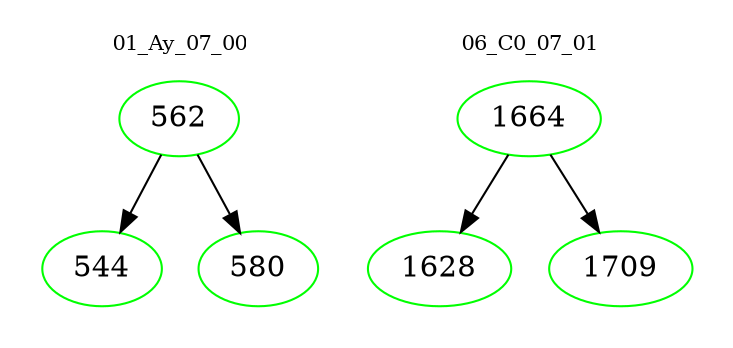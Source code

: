 digraph{
subgraph cluster_0 {
color = white
label = "01_Ay_07_00";
fontsize=10;
T0_562 [label="562", color="green"]
T0_562 -> T0_544 [color="black"]
T0_544 [label="544", color="green"]
T0_562 -> T0_580 [color="black"]
T0_580 [label="580", color="green"]
}
subgraph cluster_1 {
color = white
label = "06_C0_07_01";
fontsize=10;
T1_1664 [label="1664", color="green"]
T1_1664 -> T1_1628 [color="black"]
T1_1628 [label="1628", color="green"]
T1_1664 -> T1_1709 [color="black"]
T1_1709 [label="1709", color="green"]
}
}

